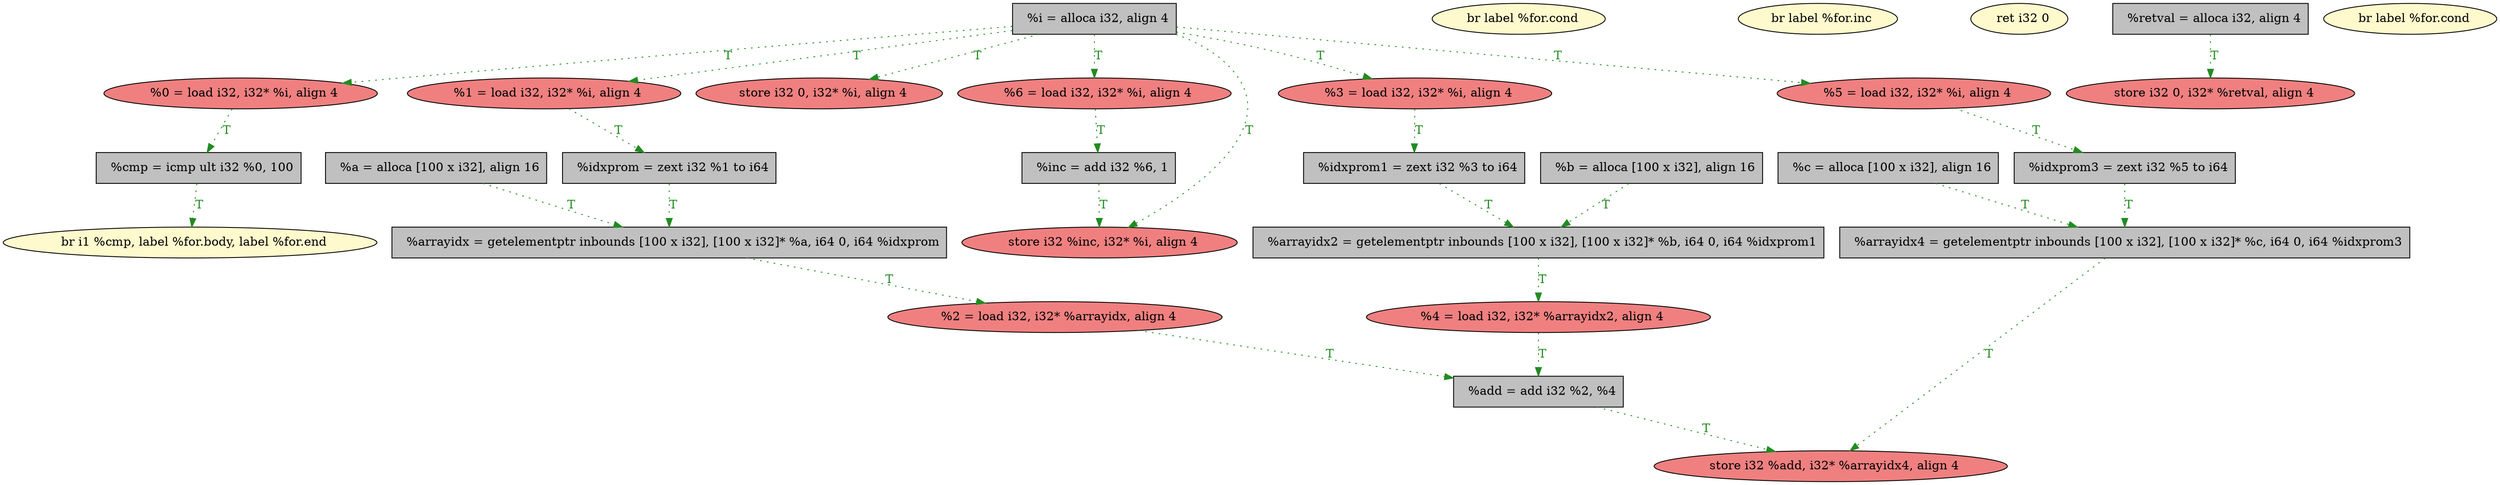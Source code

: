 
digraph G {


node28 [fillcolor=grey,label="  %idxprom3 = zext i32 %5 to i64",shape=rectangle,style=filled ]
node25 [fillcolor=lemonchiffon,label="  br i1 %cmp, label %for.body, label %for.end",shape=ellipse,style=filled ]
node22 [fillcolor=grey,label="  %arrayidx4 = getelementptr inbounds [100 x i32], [100 x i32]* %c, i64 0, i64 %idxprom3",shape=rectangle,style=filled ]
node21 [fillcolor=grey,label="  %cmp = icmp ult i32 %0, 100",shape=rectangle,style=filled ]
node29 [fillcolor=lightcoral,label="  %2 = load i32, i32* %arrayidx, align 4",shape=ellipse,style=filled ]
node20 [fillcolor=lightcoral,label="  %0 = load i32, i32* %i, align 4",shape=ellipse,style=filled ]
node19 [fillcolor=lemonchiffon,label="  br label %for.cond",shape=ellipse,style=filled ]
node18 [fillcolor=lightcoral,label="  %5 = load i32, i32* %i, align 4",shape=ellipse,style=filled ]
node17 [fillcolor=grey,label="  %a = alloca [100 x i32], align 16",shape=rectangle,style=filled ]
node27 [fillcolor=grey,label="  %idxprom = zext i32 %1 to i64",shape=rectangle,style=filled ]
node16 [fillcolor=lemonchiffon,label="  br label %for.inc",shape=ellipse,style=filled ]
node4 [fillcolor=lightcoral,label="  store i32 %add, i32* %arrayidx4, align 4",shape=ellipse,style=filled ]
node8 [fillcolor=grey,label="  %c = alloca [100 x i32], align 16",shape=rectangle,style=filled ]
node26 [fillcolor=grey,label="  %idxprom1 = zext i32 %3 to i64",shape=rectangle,style=filled ]
node15 [fillcolor=lightcoral,label="  store i32 0, i32* %i, align 4",shape=ellipse,style=filled ]
node0 [fillcolor=lemonchiffon,label="  ret i32 0",shape=ellipse,style=filled ]
node24 [fillcolor=grey,label="  %add = add i32 %2, %4",shape=rectangle,style=filled ]
node11 [fillcolor=grey,label="  %b = alloca [100 x i32], align 16",shape=rectangle,style=filled ]
node3 [fillcolor=lightcoral,label="  %6 = load i32, i32* %i, align 4",shape=ellipse,style=filled ]
node2 [fillcolor=lightcoral,label="  store i32 %inc, i32* %i, align 4",shape=ellipse,style=filled ]
node12 [fillcolor=lightcoral,label="  %1 = load i32, i32* %i, align 4",shape=ellipse,style=filled ]
node13 [fillcolor=grey,label="  %retval = alloca i32, align 4",shape=rectangle,style=filled ]
node1 [fillcolor=lemonchiffon,label="  br label %for.cond",shape=ellipse,style=filled ]
node6 [fillcolor=grey,label="  %arrayidx2 = getelementptr inbounds [100 x i32], [100 x i32]* %b, i64 0, i64 %idxprom1",shape=rectangle,style=filled ]
node14 [fillcolor=grey,label="  %inc = add i32 %6, 1",shape=rectangle,style=filled ]
node7 [fillcolor=lightcoral,label="  store i32 0, i32* %retval, align 4",shape=ellipse,style=filled ]
node23 [fillcolor=lightcoral,label="  %3 = load i32, i32* %i, align 4",shape=ellipse,style=filled ]
node9 [fillcolor=grey,label="  %i = alloca i32, align 4",shape=rectangle,style=filled ]
node5 [fillcolor=lightcoral,label="  %4 = load i32, i32* %arrayidx2, align 4",shape=ellipse,style=filled ]
node10 [fillcolor=grey,label="  %arrayidx = getelementptr inbounds [100 x i32], [100 x i32]* %a, i64 0, i64 %idxprom",shape=rectangle,style=filled ]

node9->node20 [style=dotted,color=forestgreen,label="T",fontcolor=forestgreen ]
node10->node29 [style=dotted,color=forestgreen,label="T",fontcolor=forestgreen ]
node12->node27 [style=dotted,color=forestgreen,label="T",fontcolor=forestgreen ]
node9->node12 [style=dotted,color=forestgreen,label="T",fontcolor=forestgreen ]
node9->node23 [style=dotted,color=forestgreen,label="T",fontcolor=forestgreen ]
node21->node25 [style=dotted,color=forestgreen,label="T",fontcolor=forestgreen ]
node9->node15 [style=dotted,color=forestgreen,label="T",fontcolor=forestgreen ]
node26->node6 [style=dotted,color=forestgreen,label="T",fontcolor=forestgreen ]
node24->node4 [style=dotted,color=forestgreen,label="T",fontcolor=forestgreen ]
node27->node10 [style=dotted,color=forestgreen,label="T",fontcolor=forestgreen ]
node5->node24 [style=dotted,color=forestgreen,label="T",fontcolor=forestgreen ]
node18->node28 [style=dotted,color=forestgreen,label="T",fontcolor=forestgreen ]
node9->node3 [style=dotted,color=forestgreen,label="T",fontcolor=forestgreen ]
node22->node4 [style=dotted,color=forestgreen,label="T",fontcolor=forestgreen ]
node29->node24 [style=dotted,color=forestgreen,label="T",fontcolor=forestgreen ]
node17->node10 [style=dotted,color=forestgreen,label="T",fontcolor=forestgreen ]
node28->node22 [style=dotted,color=forestgreen,label="T",fontcolor=forestgreen ]
node23->node26 [style=dotted,color=forestgreen,label="T",fontcolor=forestgreen ]
node20->node21 [style=dotted,color=forestgreen,label="T",fontcolor=forestgreen ]
node8->node22 [style=dotted,color=forestgreen,label="T",fontcolor=forestgreen ]
node9->node2 [style=dotted,color=forestgreen,label="T",fontcolor=forestgreen ]
node11->node6 [style=dotted,color=forestgreen,label="T",fontcolor=forestgreen ]
node3->node14 [style=dotted,color=forestgreen,label="T",fontcolor=forestgreen ]
node13->node7 [style=dotted,color=forestgreen,label="T",fontcolor=forestgreen ]
node9->node18 [style=dotted,color=forestgreen,label="T",fontcolor=forestgreen ]
node14->node2 [style=dotted,color=forestgreen,label="T",fontcolor=forestgreen ]
node6->node5 [style=dotted,color=forestgreen,label="T",fontcolor=forestgreen ]


}
